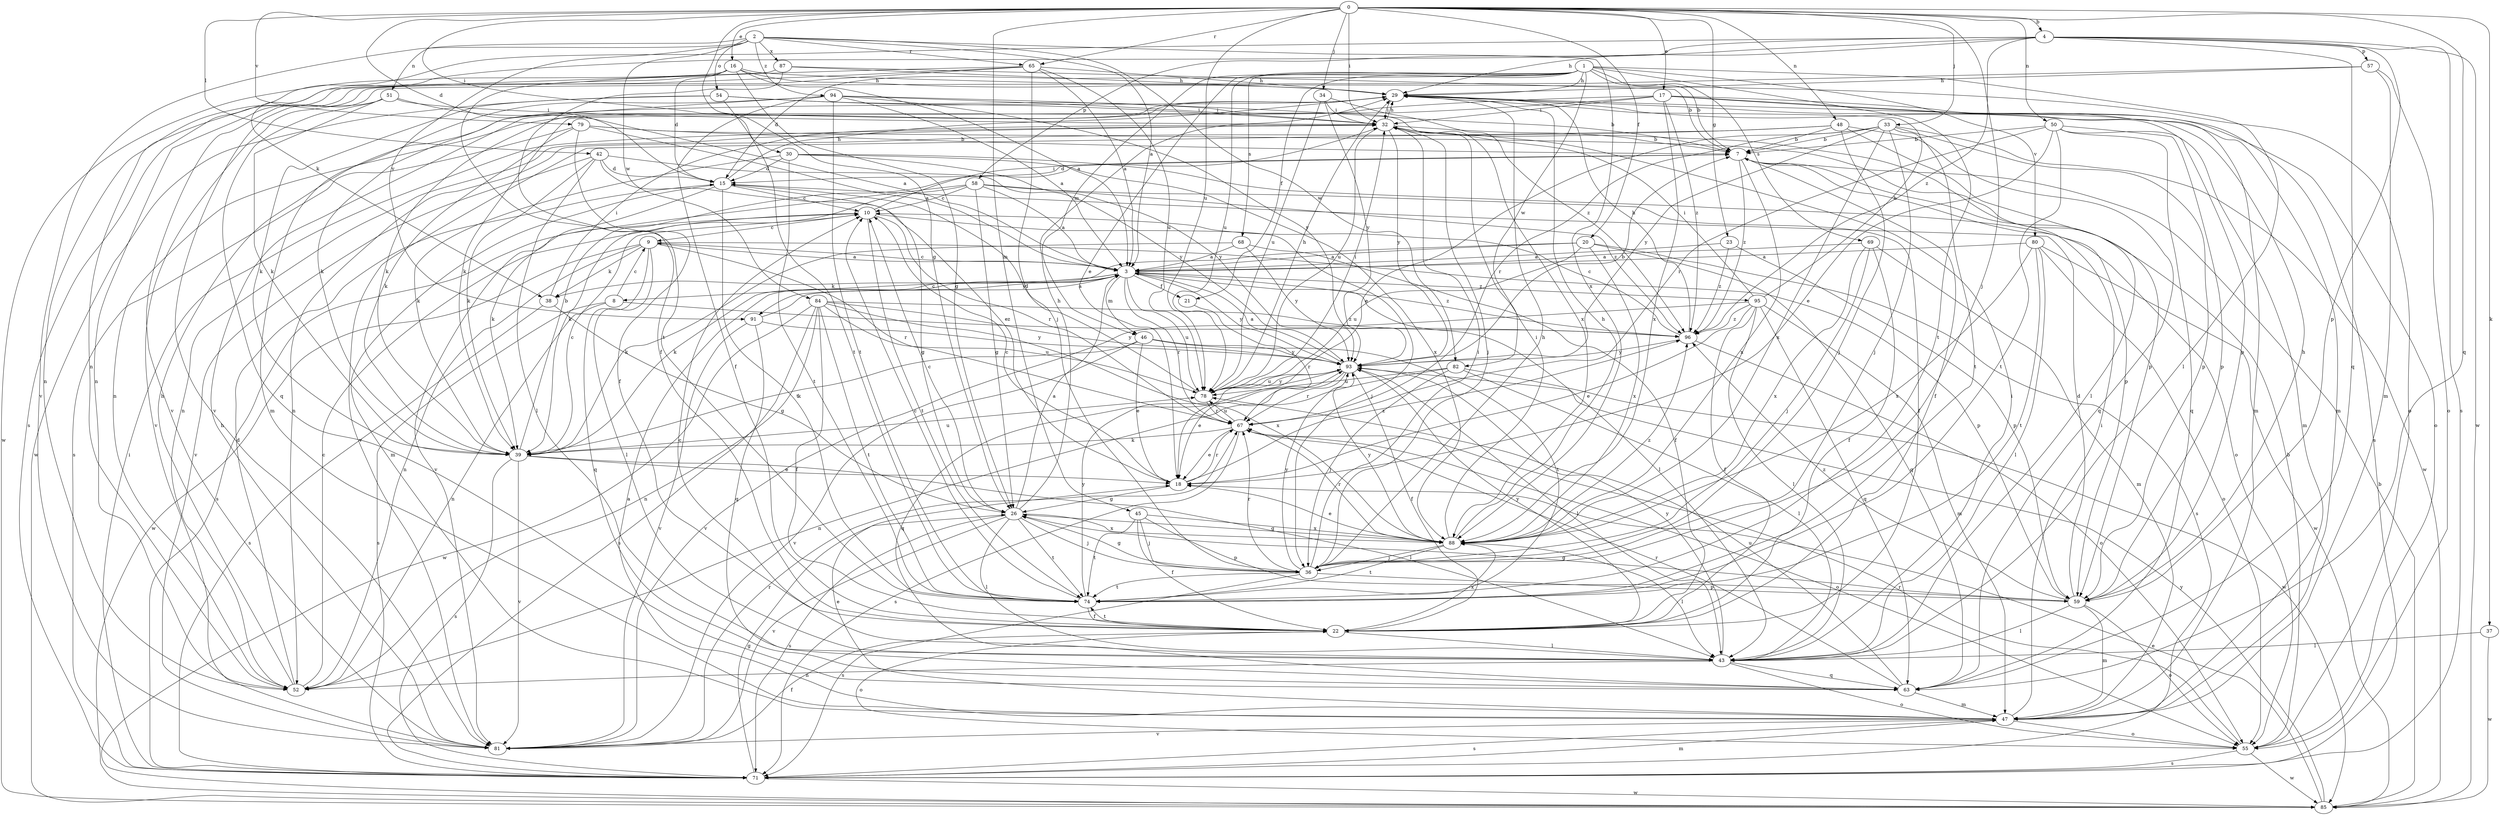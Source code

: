 strict digraph  {
0;
1;
2;
3;
4;
7;
8;
9;
10;
15;
16;
17;
18;
20;
21;
22;
23;
26;
29;
30;
32;
33;
34;
36;
37;
38;
39;
42;
43;
45;
46;
47;
48;
50;
51;
52;
54;
55;
57;
58;
59;
63;
65;
67;
68;
69;
71;
74;
78;
79;
80;
81;
82;
84;
85;
87;
88;
91;
93;
94;
95;
96;
0 -> 4  [label=b];
0 -> 15  [label=d];
0 -> 16  [label=e];
0 -> 17  [label=e];
0 -> 20  [label=f];
0 -> 23  [label=g];
0 -> 26  [label=g];
0 -> 30  [label=i];
0 -> 32  [label=i];
0 -> 33  [label=j];
0 -> 34  [label=j];
0 -> 36  [label=j];
0 -> 37  [label=k];
0 -> 42  [label=l];
0 -> 45  [label=m];
0 -> 48  [label=n];
0 -> 50  [label=n];
0 -> 63  [label=q];
0 -> 65  [label=r];
0 -> 78  [label=u];
0 -> 79  [label=v];
1 -> 7  [label=b];
1 -> 15  [label=d];
1 -> 18  [label=e];
1 -> 21  [label=f];
1 -> 29  [label=h];
1 -> 43  [label=l];
1 -> 46  [label=m];
1 -> 68  [label=s];
1 -> 69  [label=s];
1 -> 74  [label=t];
1 -> 78  [label=u];
1 -> 80  [label=v];
1 -> 82  [label=w];
2 -> 3  [label=a];
2 -> 51  [label=n];
2 -> 54  [label=o];
2 -> 65  [label=r];
2 -> 81  [label=v];
2 -> 82  [label=w];
2 -> 84  [label=w];
2 -> 87  [label=x];
2 -> 88  [label=x];
2 -> 91  [label=y];
2 -> 94  [label=z];
3 -> 8  [label=c];
3 -> 9  [label=c];
3 -> 21  [label=f];
3 -> 38  [label=k];
3 -> 43  [label=l];
3 -> 46  [label=m];
3 -> 67  [label=r];
3 -> 78  [label=u];
3 -> 91  [label=y];
3 -> 93  [label=y];
3 -> 95  [label=z];
3 -> 96  [label=z];
4 -> 29  [label=h];
4 -> 38  [label=k];
4 -> 52  [label=n];
4 -> 57  [label=p];
4 -> 58  [label=p];
4 -> 59  [label=p];
4 -> 63  [label=q];
4 -> 71  [label=s];
4 -> 85  [label=w];
4 -> 96  [label=z];
7 -> 15  [label=d];
7 -> 22  [label=f];
7 -> 59  [label=p];
7 -> 88  [label=x];
7 -> 96  [label=z];
8 -> 9  [label=c];
8 -> 52  [label=n];
8 -> 71  [label=s];
8 -> 96  [label=z];
9 -> 3  [label=a];
9 -> 38  [label=k];
9 -> 43  [label=l];
9 -> 52  [label=n];
9 -> 59  [label=p];
9 -> 63  [label=q];
9 -> 67  [label=r];
9 -> 85  [label=w];
10 -> 9  [label=c];
10 -> 32  [label=i];
10 -> 36  [label=j];
10 -> 67  [label=r];
10 -> 71  [label=s];
10 -> 74  [label=t];
15 -> 10  [label=c];
15 -> 26  [label=g];
15 -> 29  [label=h];
15 -> 39  [label=k];
15 -> 47  [label=m];
15 -> 74  [label=t];
16 -> 3  [label=a];
16 -> 15  [label=d];
16 -> 26  [label=g];
16 -> 29  [label=h];
16 -> 55  [label=o];
16 -> 74  [label=t];
16 -> 85  [label=w];
17 -> 32  [label=i];
17 -> 39  [label=k];
17 -> 47  [label=m];
17 -> 52  [label=n];
17 -> 59  [label=p];
17 -> 71  [label=s];
17 -> 88  [label=x];
17 -> 96  [label=z];
18 -> 10  [label=c];
18 -> 26  [label=g];
18 -> 67  [label=r];
18 -> 96  [label=z];
20 -> 3  [label=a];
20 -> 39  [label=k];
20 -> 63  [label=q];
20 -> 71  [label=s];
20 -> 78  [label=u];
20 -> 88  [label=x];
21 -> 67  [label=r];
22 -> 43  [label=l];
22 -> 55  [label=o];
22 -> 74  [label=t];
22 -> 88  [label=x];
22 -> 93  [label=y];
23 -> 3  [label=a];
23 -> 59  [label=p];
23 -> 96  [label=z];
26 -> 3  [label=a];
26 -> 10  [label=c];
26 -> 29  [label=h];
26 -> 36  [label=j];
26 -> 43  [label=l];
26 -> 71  [label=s];
26 -> 74  [label=t];
26 -> 81  [label=v];
26 -> 88  [label=x];
29 -> 32  [label=i];
29 -> 39  [label=k];
29 -> 47  [label=m];
29 -> 55  [label=o];
30 -> 15  [label=d];
30 -> 39  [label=k];
30 -> 55  [label=o];
30 -> 74  [label=t];
30 -> 88  [label=x];
30 -> 93  [label=y];
32 -> 7  [label=b];
32 -> 29  [label=h];
32 -> 36  [label=j];
32 -> 52  [label=n];
32 -> 78  [label=u];
32 -> 93  [label=y];
33 -> 7  [label=b];
33 -> 18  [label=e];
33 -> 36  [label=j];
33 -> 59  [label=p];
33 -> 67  [label=r];
33 -> 74  [label=t];
33 -> 85  [label=w];
33 -> 88  [label=x];
33 -> 93  [label=y];
34 -> 32  [label=i];
34 -> 78  [label=u];
34 -> 93  [label=y];
34 -> 96  [label=z];
36 -> 26  [label=g];
36 -> 29  [label=h];
36 -> 32  [label=i];
36 -> 59  [label=p];
36 -> 67  [label=r];
36 -> 71  [label=s];
36 -> 74  [label=t];
36 -> 93  [label=y];
37 -> 43  [label=l];
37 -> 85  [label=w];
38 -> 26  [label=g];
38 -> 32  [label=i];
38 -> 71  [label=s];
39 -> 7  [label=b];
39 -> 10  [label=c];
39 -> 18  [label=e];
39 -> 43  [label=l];
39 -> 71  [label=s];
39 -> 78  [label=u];
39 -> 81  [label=v];
42 -> 15  [label=d];
42 -> 18  [label=e];
42 -> 39  [label=k];
42 -> 43  [label=l];
42 -> 81  [label=v];
42 -> 93  [label=y];
43 -> 10  [label=c];
43 -> 32  [label=i];
43 -> 52  [label=n];
43 -> 55  [label=o];
43 -> 63  [label=q];
43 -> 93  [label=y];
45 -> 22  [label=f];
45 -> 36  [label=j];
45 -> 59  [label=p];
45 -> 74  [label=t];
45 -> 88  [label=x];
46 -> 18  [label=e];
46 -> 39  [label=k];
46 -> 74  [label=t];
46 -> 81  [label=v];
46 -> 93  [label=y];
47 -> 3  [label=a];
47 -> 18  [label=e];
47 -> 32  [label=i];
47 -> 55  [label=o];
47 -> 71  [label=s];
47 -> 81  [label=v];
48 -> 7  [label=b];
48 -> 36  [label=j];
48 -> 43  [label=l];
48 -> 52  [label=n];
48 -> 63  [label=q];
48 -> 81  [label=v];
50 -> 7  [label=b];
50 -> 18  [label=e];
50 -> 47  [label=m];
50 -> 59  [label=p];
50 -> 63  [label=q];
50 -> 67  [label=r];
50 -> 74  [label=t];
51 -> 3  [label=a];
51 -> 32  [label=i];
51 -> 39  [label=k];
51 -> 63  [label=q];
51 -> 81  [label=v];
52 -> 10  [label=c];
52 -> 15  [label=d];
52 -> 29  [label=h];
54 -> 32  [label=i];
54 -> 39  [label=k];
54 -> 74  [label=t];
54 -> 85  [label=w];
54 -> 88  [label=x];
55 -> 7  [label=b];
55 -> 67  [label=r];
55 -> 71  [label=s];
55 -> 85  [label=w];
57 -> 29  [label=h];
57 -> 47  [label=m];
57 -> 55  [label=o];
57 -> 81  [label=v];
58 -> 3  [label=a];
58 -> 10  [label=c];
58 -> 22  [label=f];
58 -> 26  [label=g];
58 -> 39  [label=k];
58 -> 81  [label=v];
58 -> 96  [label=z];
59 -> 15  [label=d];
59 -> 26  [label=g];
59 -> 29  [label=h];
59 -> 43  [label=l];
59 -> 47  [label=m];
59 -> 55  [label=o];
59 -> 96  [label=z];
63 -> 47  [label=m];
63 -> 67  [label=r];
63 -> 78  [label=u];
65 -> 3  [label=a];
65 -> 29  [label=h];
65 -> 36  [label=j];
65 -> 52  [label=n];
65 -> 71  [label=s];
65 -> 78  [label=u];
65 -> 81  [label=v];
67 -> 18  [label=e];
67 -> 39  [label=k];
67 -> 55  [label=o];
67 -> 71  [label=s];
67 -> 78  [label=u];
68 -> 3  [label=a];
68 -> 22  [label=f];
68 -> 39  [label=k];
68 -> 93  [label=y];
69 -> 3  [label=a];
69 -> 22  [label=f];
69 -> 36  [label=j];
69 -> 47  [label=m];
69 -> 88  [label=x];
71 -> 26  [label=g];
71 -> 32  [label=i];
71 -> 47  [label=m];
71 -> 85  [label=w];
74 -> 10  [label=c];
74 -> 22  [label=f];
74 -> 93  [label=y];
78 -> 15  [label=d];
78 -> 29  [label=h];
78 -> 32  [label=i];
78 -> 67  [label=r];
78 -> 93  [label=y];
79 -> 3  [label=a];
79 -> 7  [label=b];
79 -> 22  [label=f];
79 -> 39  [label=k];
79 -> 59  [label=p];
79 -> 71  [label=s];
80 -> 3  [label=a];
80 -> 43  [label=l];
80 -> 55  [label=o];
80 -> 74  [label=t];
80 -> 85  [label=w];
80 -> 88  [label=x];
81 -> 22  [label=f];
81 -> 29  [label=h];
81 -> 67  [label=r];
82 -> 36  [label=j];
82 -> 43  [label=l];
82 -> 52  [label=n];
82 -> 78  [label=u];
82 -> 85  [label=w];
84 -> 22  [label=f];
84 -> 52  [label=n];
84 -> 71  [label=s];
84 -> 74  [label=t];
84 -> 78  [label=u];
84 -> 85  [label=w];
84 -> 88  [label=x];
84 -> 93  [label=y];
84 -> 96  [label=z];
85 -> 7  [label=b];
85 -> 18  [label=e];
85 -> 93  [label=y];
87 -> 7  [label=b];
87 -> 22  [label=f];
87 -> 29  [label=h];
87 -> 52  [label=n];
88 -> 18  [label=e];
88 -> 26  [label=g];
88 -> 29  [label=h];
88 -> 32  [label=i];
88 -> 36  [label=j];
88 -> 43  [label=l];
88 -> 67  [label=r];
88 -> 74  [label=t];
88 -> 93  [label=y];
88 -> 96  [label=z];
91 -> 3  [label=a];
91 -> 63  [label=q];
91 -> 81  [label=v];
91 -> 93  [label=y];
93 -> 3  [label=a];
93 -> 7  [label=b];
93 -> 18  [label=e];
93 -> 22  [label=f];
93 -> 43  [label=l];
93 -> 63  [label=q];
93 -> 67  [label=r];
93 -> 78  [label=u];
94 -> 3  [label=a];
94 -> 7  [label=b];
94 -> 22  [label=f];
94 -> 32  [label=i];
94 -> 39  [label=k];
94 -> 47  [label=m];
94 -> 74  [label=t];
94 -> 93  [label=y];
95 -> 18  [label=e];
95 -> 22  [label=f];
95 -> 29  [label=h];
95 -> 32  [label=i];
95 -> 43  [label=l];
95 -> 47  [label=m];
95 -> 63  [label=q];
95 -> 81  [label=v];
95 -> 96  [label=z];
96 -> 10  [label=c];
96 -> 29  [label=h];
96 -> 55  [label=o];
96 -> 93  [label=y];
}
